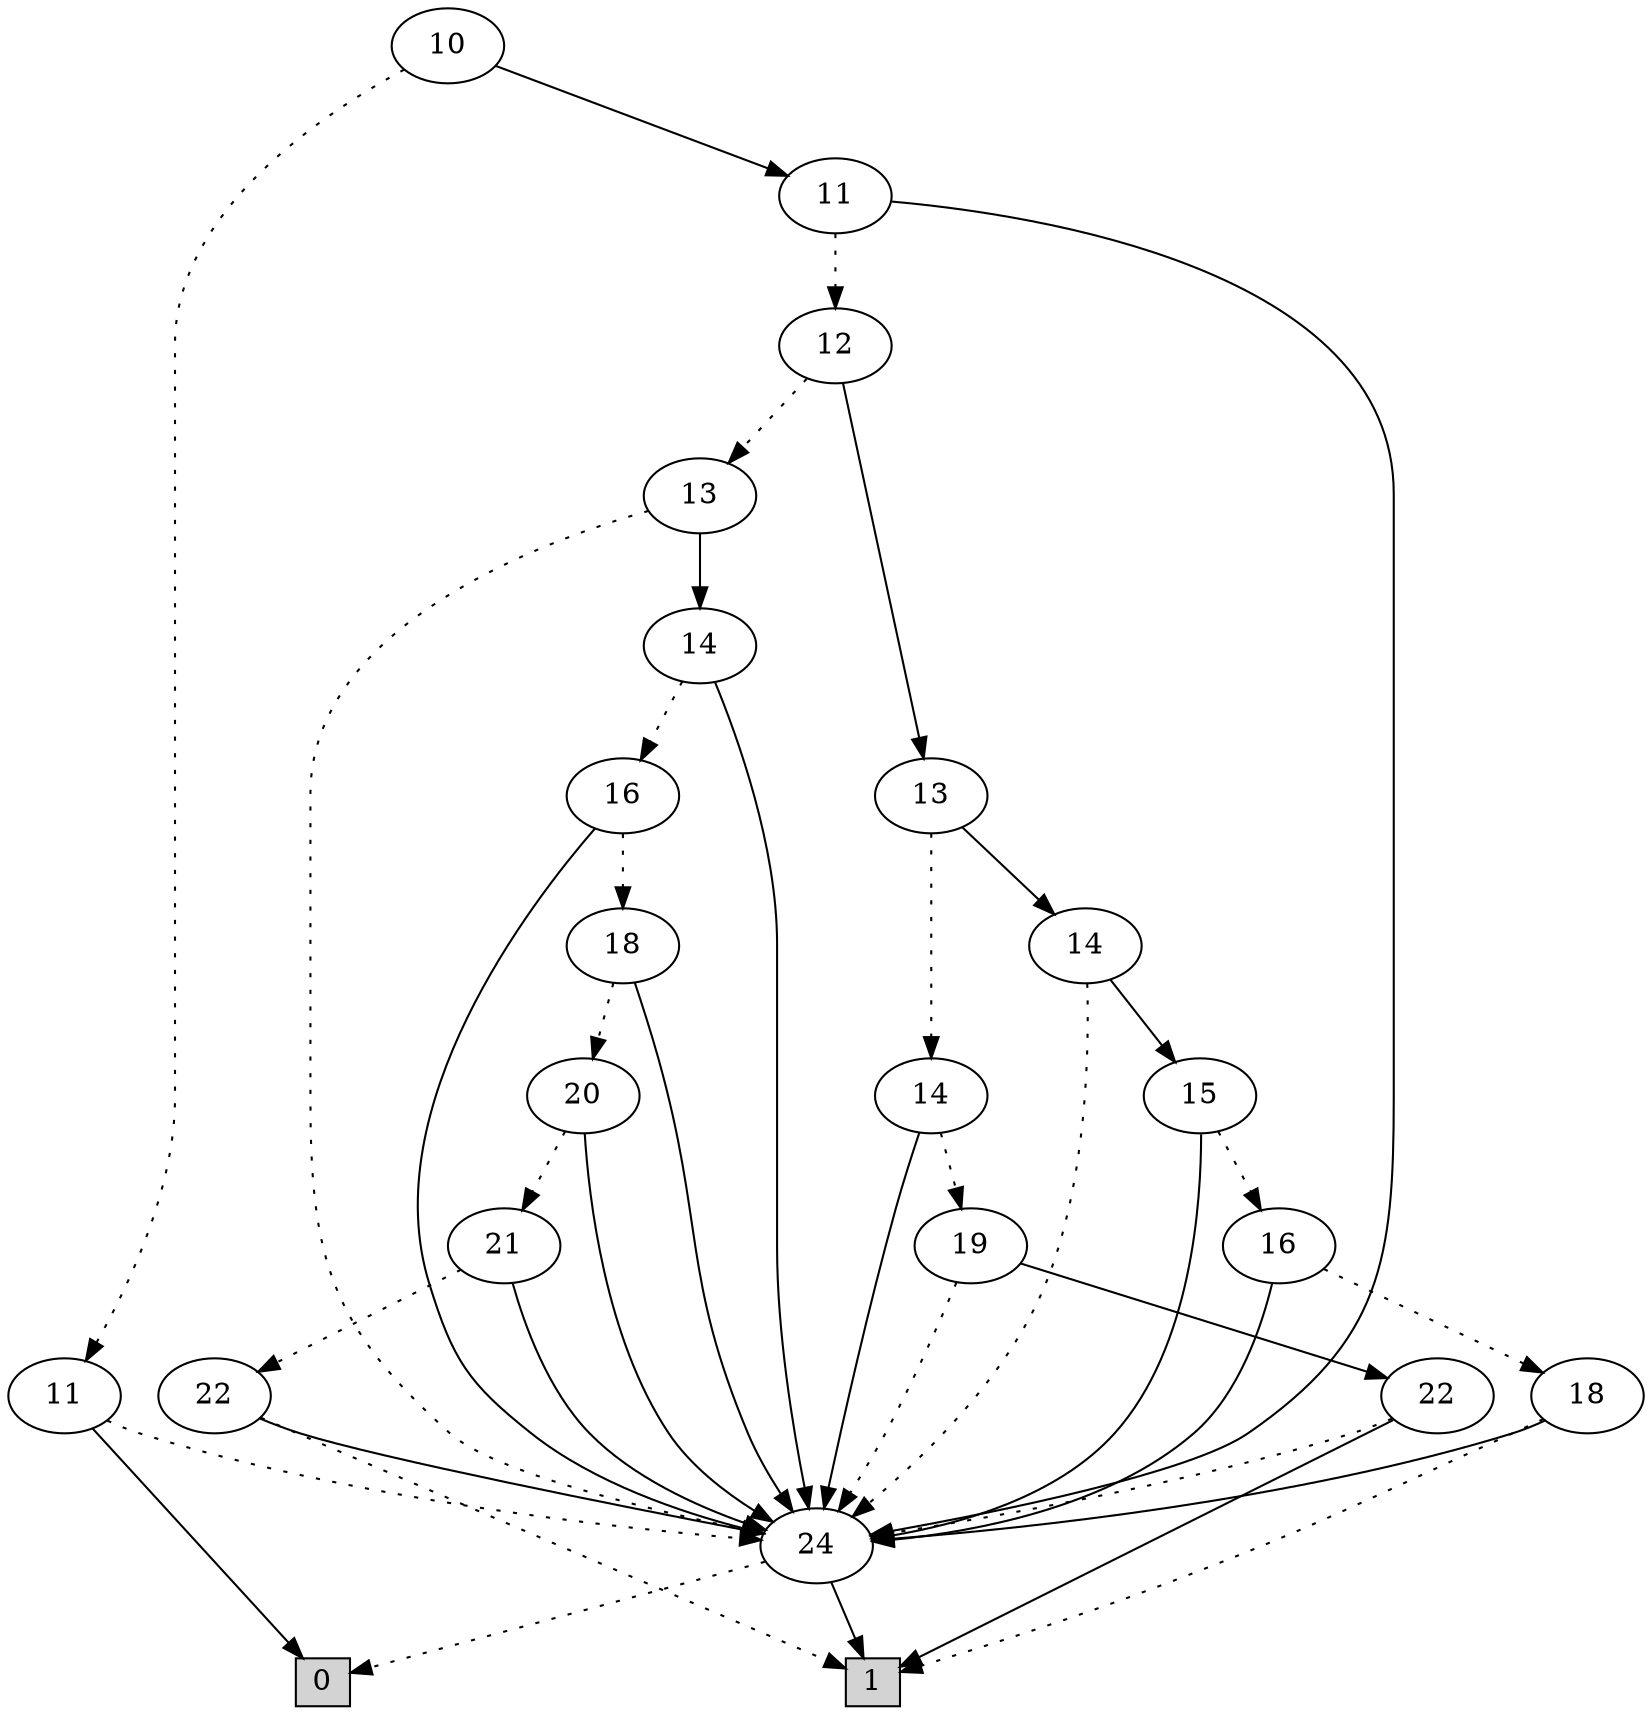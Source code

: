 digraph G {
0 [shape=box, label="0", style=filled, shape=box, height=0.3, width=0.3];
1 [shape=box, label="1", style=filled, shape=box, height=0.3, width=0.3];
891 [label="10"];
891 -> 840 [style=dotted];
891 -> 890 [style=filled];
840 [label="11"];
840 -> 50 [style=dotted];
840 -> 0 [style=filled];
50 [label="24"];
50 -> 0 [style=dotted];
50 -> 1 [style=filled];
890 [label="11"];
890 -> 889 [style=dotted];
890 -> 50 [style=filled];
889 [label="12"];
889 -> 880 [style=dotted];
889 -> 888 [style=filled];
880 [label="13"];
880 -> 50 [style=dotted];
880 -> 879 [style=filled];
879 [label="14"];
879 -> 878 [style=dotted];
879 -> 50 [style=filled];
878 [label="16"];
878 -> 877 [style=dotted];
878 -> 50 [style=filled];
877 [label="18"];
877 -> 876 [style=dotted];
877 -> 50 [style=filled];
876 [label="20"];
876 -> 875 [style=dotted];
876 -> 50 [style=filled];
875 [label="21"];
875 -> 874 [style=dotted];
875 -> 50 [style=filled];
874 [label="22"];
874 -> 1 [style=dotted];
874 -> 50 [style=filled];
888 [label="13"];
888 -> 883 [style=dotted];
888 -> 887 [style=filled];
883 [label="14"];
883 -> 882 [style=dotted];
883 -> 50 [style=filled];
882 [label="19"];
882 -> 50 [style=dotted];
882 -> 881 [style=filled];
881 [label="22"];
881 -> 50 [style=dotted];
881 -> 1 [style=filled];
887 [label="14"];
887 -> 50 [style=dotted];
887 -> 886 [style=filled];
886 [label="15"];
886 -> 885 [style=dotted];
886 -> 50 [style=filled];
885 [label="16"];
885 -> 884 [style=dotted];
885 -> 50 [style=filled];
884 [label="18"];
884 -> 1 [style=dotted];
884 -> 50 [style=filled];
}
